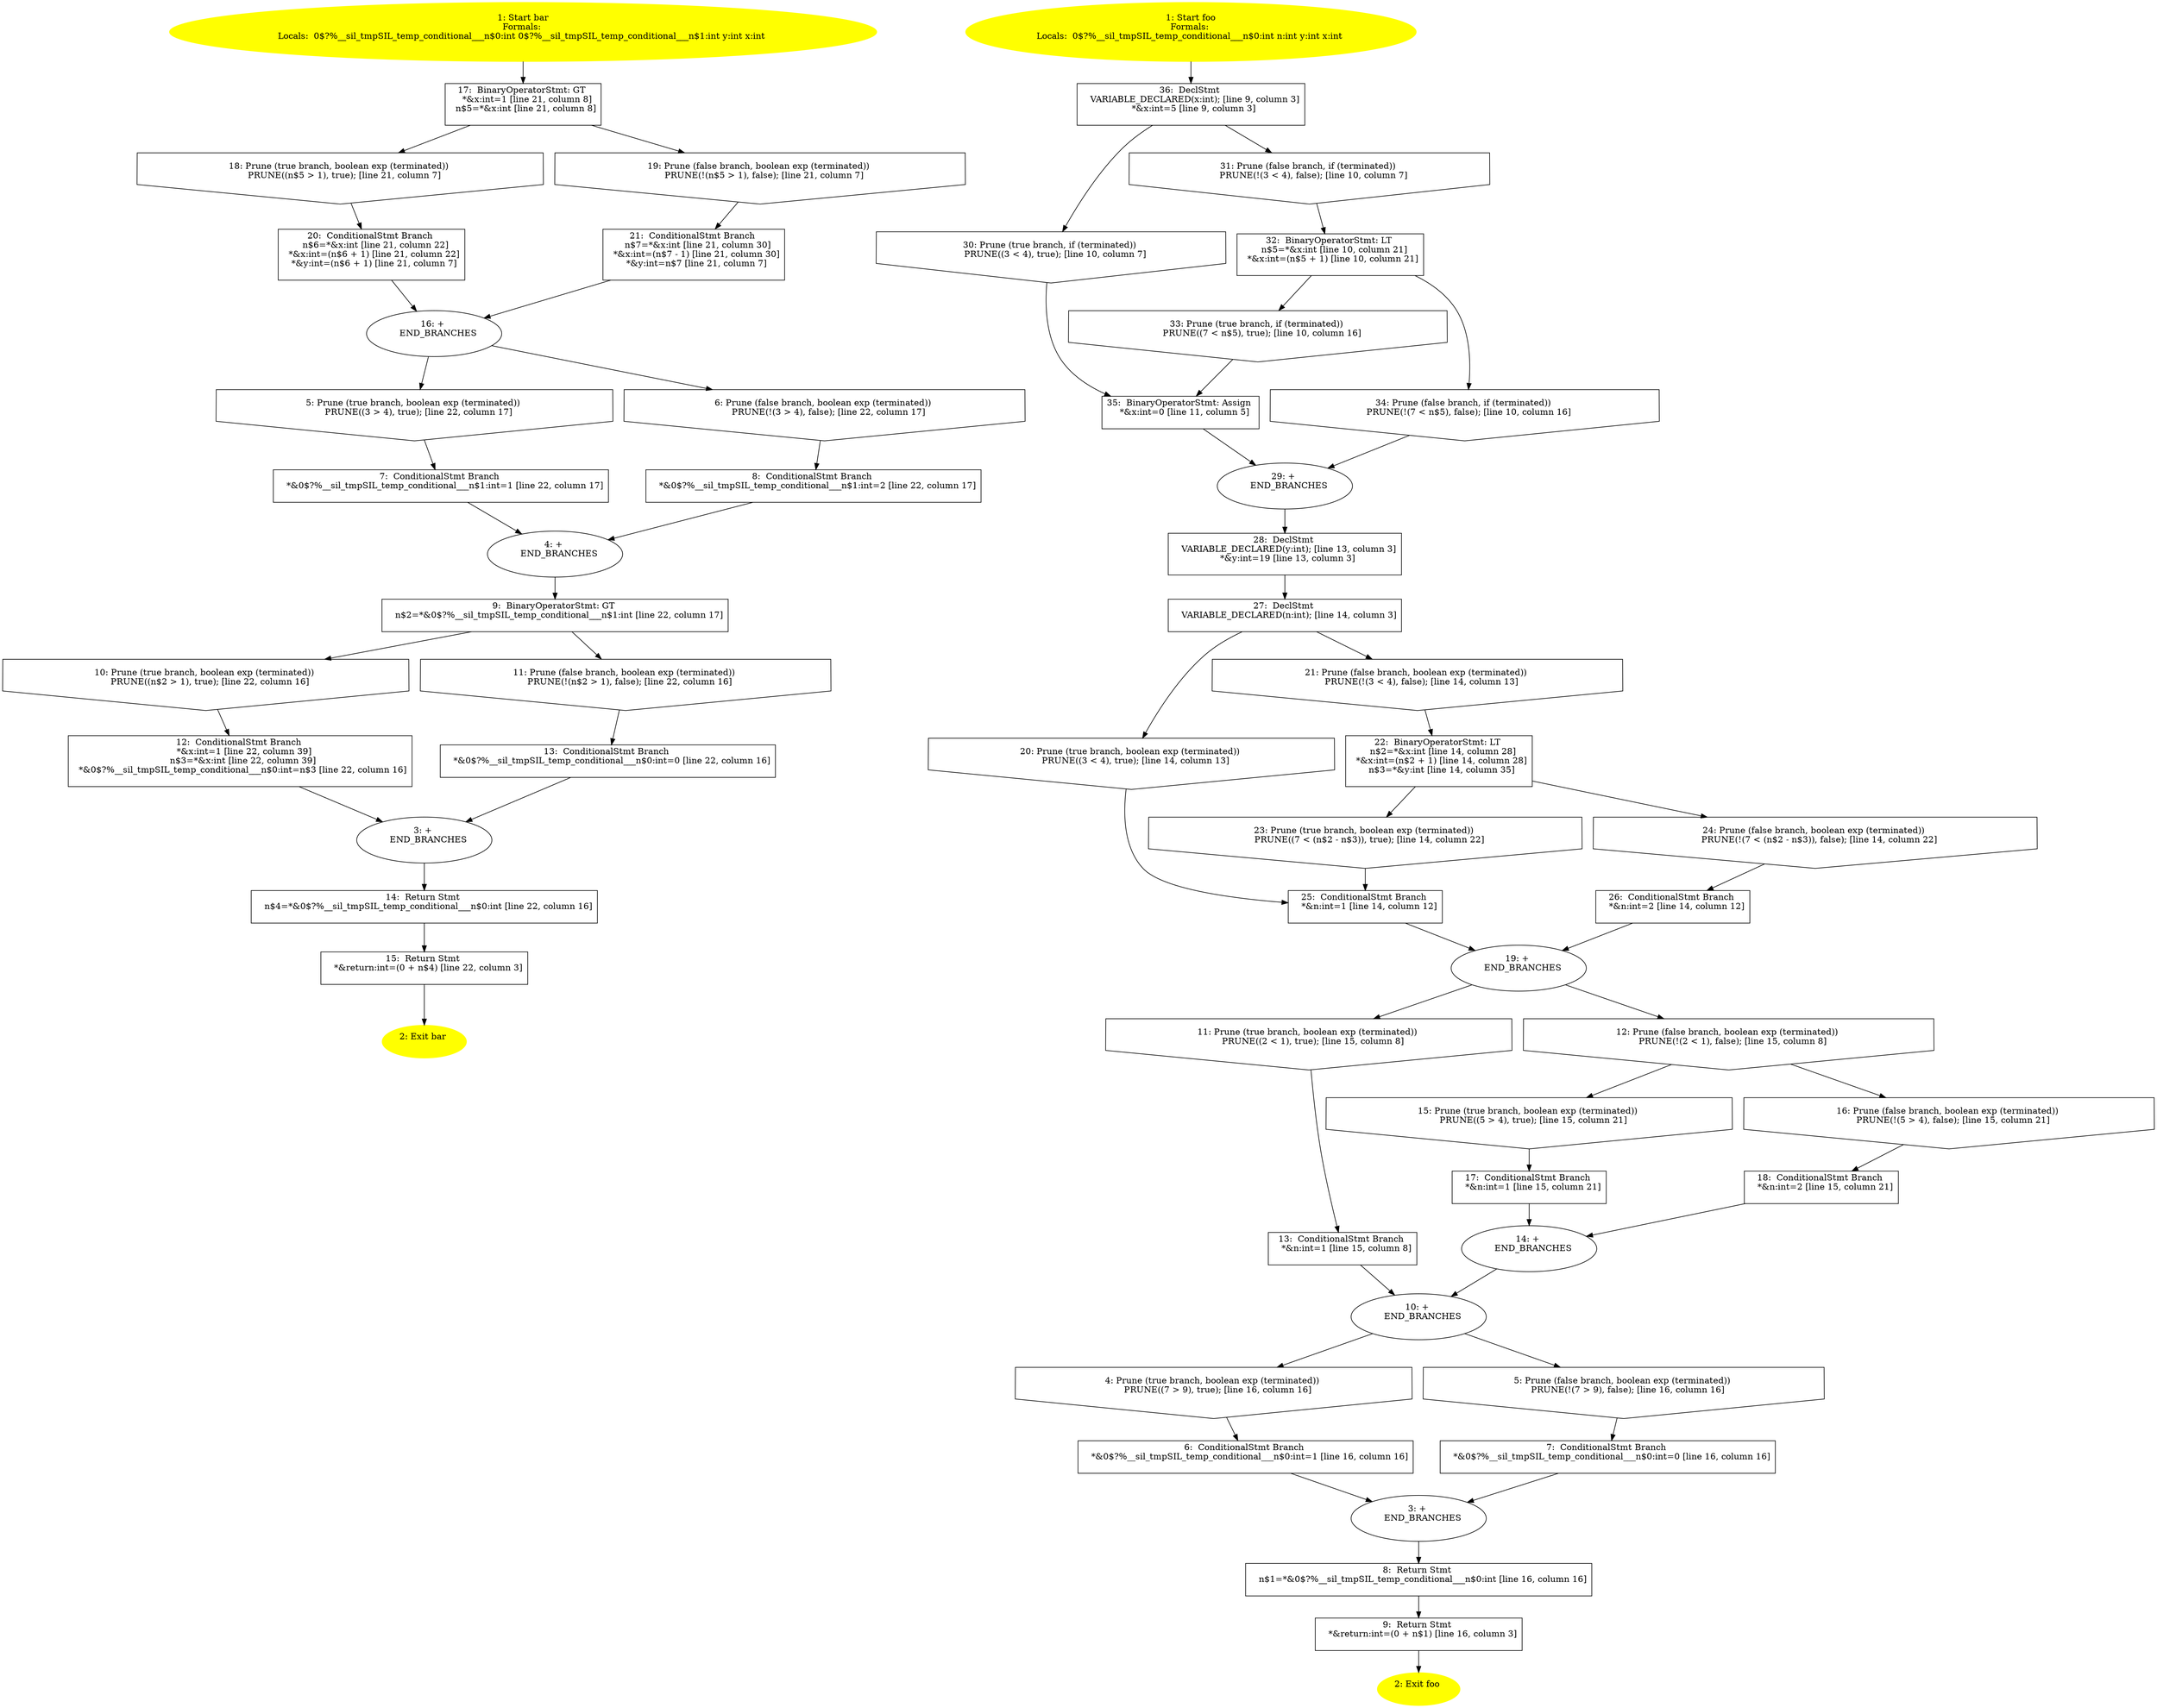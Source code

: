 /* @generated */
digraph cfg {
"bar.37b51d194a7513e4_1" [label="1: Start bar\nFormals: \nLocals:  0$?%__sil_tmpSIL_temp_conditional___n$0:int 0$?%__sil_tmpSIL_temp_conditional___n$1:int y:int x:int \n  " color=yellow style=filled]
	

	 "bar.37b51d194a7513e4_1" -> "bar.37b51d194a7513e4_17" ;
"bar.37b51d194a7513e4_2" [label="2: Exit bar \n  " color=yellow style=filled]
	

"bar.37b51d194a7513e4_3" [label="3: + \n   END_BRANCHES\n " ]
	

	 "bar.37b51d194a7513e4_3" -> "bar.37b51d194a7513e4_14" ;
"bar.37b51d194a7513e4_4" [label="4: + \n   END_BRANCHES\n " ]
	

	 "bar.37b51d194a7513e4_4" -> "bar.37b51d194a7513e4_9" ;
"bar.37b51d194a7513e4_5" [label="5: Prune (true branch, boolean exp (terminated)) \n   PRUNE((3 > 4), true); [line 22, column 17]\n " shape="invhouse"]
	

	 "bar.37b51d194a7513e4_5" -> "bar.37b51d194a7513e4_7" ;
"bar.37b51d194a7513e4_6" [label="6: Prune (false branch, boolean exp (terminated)) \n   PRUNE(!(3 > 4), false); [line 22, column 17]\n " shape="invhouse"]
	

	 "bar.37b51d194a7513e4_6" -> "bar.37b51d194a7513e4_8" ;
"bar.37b51d194a7513e4_7" [label="7:  ConditionalStmt Branch \n   *&0$?%__sil_tmpSIL_temp_conditional___n$1:int=1 [line 22, column 17]\n " shape="box"]
	

	 "bar.37b51d194a7513e4_7" -> "bar.37b51d194a7513e4_4" ;
"bar.37b51d194a7513e4_8" [label="8:  ConditionalStmt Branch \n   *&0$?%__sil_tmpSIL_temp_conditional___n$1:int=2 [line 22, column 17]\n " shape="box"]
	

	 "bar.37b51d194a7513e4_8" -> "bar.37b51d194a7513e4_4" ;
"bar.37b51d194a7513e4_9" [label="9:  BinaryOperatorStmt: GT \n   n$2=*&0$?%__sil_tmpSIL_temp_conditional___n$1:int [line 22, column 17]\n " shape="box"]
	

	 "bar.37b51d194a7513e4_9" -> "bar.37b51d194a7513e4_10" ;
	 "bar.37b51d194a7513e4_9" -> "bar.37b51d194a7513e4_11" ;
"bar.37b51d194a7513e4_10" [label="10: Prune (true branch, boolean exp (terminated)) \n   PRUNE((n$2 > 1), true); [line 22, column 16]\n " shape="invhouse"]
	

	 "bar.37b51d194a7513e4_10" -> "bar.37b51d194a7513e4_12" ;
"bar.37b51d194a7513e4_11" [label="11: Prune (false branch, boolean exp (terminated)) \n   PRUNE(!(n$2 > 1), false); [line 22, column 16]\n " shape="invhouse"]
	

	 "bar.37b51d194a7513e4_11" -> "bar.37b51d194a7513e4_13" ;
"bar.37b51d194a7513e4_12" [label="12:  ConditionalStmt Branch \n   *&x:int=1 [line 22, column 39]\n  n$3=*&x:int [line 22, column 39]\n  *&0$?%__sil_tmpSIL_temp_conditional___n$0:int=n$3 [line 22, column 16]\n " shape="box"]
	

	 "bar.37b51d194a7513e4_12" -> "bar.37b51d194a7513e4_3" ;
"bar.37b51d194a7513e4_13" [label="13:  ConditionalStmt Branch \n   *&0$?%__sil_tmpSIL_temp_conditional___n$0:int=0 [line 22, column 16]\n " shape="box"]
	

	 "bar.37b51d194a7513e4_13" -> "bar.37b51d194a7513e4_3" ;
"bar.37b51d194a7513e4_14" [label="14:  Return Stmt \n   n$4=*&0$?%__sil_tmpSIL_temp_conditional___n$0:int [line 22, column 16]\n " shape="box"]
	

	 "bar.37b51d194a7513e4_14" -> "bar.37b51d194a7513e4_15" ;
"bar.37b51d194a7513e4_15" [label="15:  Return Stmt \n   *&return:int=(0 + n$4) [line 22, column 3]\n " shape="box"]
	

	 "bar.37b51d194a7513e4_15" -> "bar.37b51d194a7513e4_2" ;
"bar.37b51d194a7513e4_16" [label="16: + \n   END_BRANCHES\n " ]
	

	 "bar.37b51d194a7513e4_16" -> "bar.37b51d194a7513e4_5" ;
	 "bar.37b51d194a7513e4_16" -> "bar.37b51d194a7513e4_6" ;
"bar.37b51d194a7513e4_17" [label="17:  BinaryOperatorStmt: GT \n   *&x:int=1 [line 21, column 8]\n  n$5=*&x:int [line 21, column 8]\n " shape="box"]
	

	 "bar.37b51d194a7513e4_17" -> "bar.37b51d194a7513e4_18" ;
	 "bar.37b51d194a7513e4_17" -> "bar.37b51d194a7513e4_19" ;
"bar.37b51d194a7513e4_18" [label="18: Prune (true branch, boolean exp (terminated)) \n   PRUNE((n$5 > 1), true); [line 21, column 7]\n " shape="invhouse"]
	

	 "bar.37b51d194a7513e4_18" -> "bar.37b51d194a7513e4_20" ;
"bar.37b51d194a7513e4_19" [label="19: Prune (false branch, boolean exp (terminated)) \n   PRUNE(!(n$5 > 1), false); [line 21, column 7]\n " shape="invhouse"]
	

	 "bar.37b51d194a7513e4_19" -> "bar.37b51d194a7513e4_21" ;
"bar.37b51d194a7513e4_20" [label="20:  ConditionalStmt Branch \n   n$6=*&x:int [line 21, column 22]\n  *&x:int=(n$6 + 1) [line 21, column 22]\n  *&y:int=(n$6 + 1) [line 21, column 7]\n " shape="box"]
	

	 "bar.37b51d194a7513e4_20" -> "bar.37b51d194a7513e4_16" ;
"bar.37b51d194a7513e4_21" [label="21:  ConditionalStmt Branch \n   n$7=*&x:int [line 21, column 30]\n  *&x:int=(n$7 - 1) [line 21, column 30]\n  *&y:int=n$7 [line 21, column 7]\n " shape="box"]
	

	 "bar.37b51d194a7513e4_21" -> "bar.37b51d194a7513e4_16" ;
"foo.acbd18db4cc2f85c_1" [label="1: Start foo\nFormals: \nLocals:  0$?%__sil_tmpSIL_temp_conditional___n$0:int n:int y:int x:int \n  " color=yellow style=filled]
	

	 "foo.acbd18db4cc2f85c_1" -> "foo.acbd18db4cc2f85c_36" ;
"foo.acbd18db4cc2f85c_2" [label="2: Exit foo \n  " color=yellow style=filled]
	

"foo.acbd18db4cc2f85c_3" [label="3: + \n   END_BRANCHES\n " ]
	

	 "foo.acbd18db4cc2f85c_3" -> "foo.acbd18db4cc2f85c_8" ;
"foo.acbd18db4cc2f85c_4" [label="4: Prune (true branch, boolean exp (terminated)) \n   PRUNE((7 > 9), true); [line 16, column 16]\n " shape="invhouse"]
	

	 "foo.acbd18db4cc2f85c_4" -> "foo.acbd18db4cc2f85c_6" ;
"foo.acbd18db4cc2f85c_5" [label="5: Prune (false branch, boolean exp (terminated)) \n   PRUNE(!(7 > 9), false); [line 16, column 16]\n " shape="invhouse"]
	

	 "foo.acbd18db4cc2f85c_5" -> "foo.acbd18db4cc2f85c_7" ;
"foo.acbd18db4cc2f85c_6" [label="6:  ConditionalStmt Branch \n   *&0$?%__sil_tmpSIL_temp_conditional___n$0:int=1 [line 16, column 16]\n " shape="box"]
	

	 "foo.acbd18db4cc2f85c_6" -> "foo.acbd18db4cc2f85c_3" ;
"foo.acbd18db4cc2f85c_7" [label="7:  ConditionalStmt Branch \n   *&0$?%__sil_tmpSIL_temp_conditional___n$0:int=0 [line 16, column 16]\n " shape="box"]
	

	 "foo.acbd18db4cc2f85c_7" -> "foo.acbd18db4cc2f85c_3" ;
"foo.acbd18db4cc2f85c_8" [label="8:  Return Stmt \n   n$1=*&0$?%__sil_tmpSIL_temp_conditional___n$0:int [line 16, column 16]\n " shape="box"]
	

	 "foo.acbd18db4cc2f85c_8" -> "foo.acbd18db4cc2f85c_9" ;
"foo.acbd18db4cc2f85c_9" [label="9:  Return Stmt \n   *&return:int=(0 + n$1) [line 16, column 3]\n " shape="box"]
	

	 "foo.acbd18db4cc2f85c_9" -> "foo.acbd18db4cc2f85c_2" ;
"foo.acbd18db4cc2f85c_10" [label="10: + \n   END_BRANCHES\n " ]
	

	 "foo.acbd18db4cc2f85c_10" -> "foo.acbd18db4cc2f85c_4" ;
	 "foo.acbd18db4cc2f85c_10" -> "foo.acbd18db4cc2f85c_5" ;
"foo.acbd18db4cc2f85c_11" [label="11: Prune (true branch, boolean exp (terminated)) \n   PRUNE((2 < 1), true); [line 15, column 8]\n " shape="invhouse"]
	

	 "foo.acbd18db4cc2f85c_11" -> "foo.acbd18db4cc2f85c_13" ;
"foo.acbd18db4cc2f85c_12" [label="12: Prune (false branch, boolean exp (terminated)) \n   PRUNE(!(2 < 1), false); [line 15, column 8]\n " shape="invhouse"]
	

	 "foo.acbd18db4cc2f85c_12" -> "foo.acbd18db4cc2f85c_15" ;
	 "foo.acbd18db4cc2f85c_12" -> "foo.acbd18db4cc2f85c_16" ;
"foo.acbd18db4cc2f85c_13" [label="13:  ConditionalStmt Branch \n   *&n:int=1 [line 15, column 8]\n " shape="box"]
	

	 "foo.acbd18db4cc2f85c_13" -> "foo.acbd18db4cc2f85c_10" ;
"foo.acbd18db4cc2f85c_14" [label="14: + \n   END_BRANCHES\n " ]
	

	 "foo.acbd18db4cc2f85c_14" -> "foo.acbd18db4cc2f85c_10" ;
"foo.acbd18db4cc2f85c_15" [label="15: Prune (true branch, boolean exp (terminated)) \n   PRUNE((5 > 4), true); [line 15, column 21]\n " shape="invhouse"]
	

	 "foo.acbd18db4cc2f85c_15" -> "foo.acbd18db4cc2f85c_17" ;
"foo.acbd18db4cc2f85c_16" [label="16: Prune (false branch, boolean exp (terminated)) \n   PRUNE(!(5 > 4), false); [line 15, column 21]\n " shape="invhouse"]
	

	 "foo.acbd18db4cc2f85c_16" -> "foo.acbd18db4cc2f85c_18" ;
"foo.acbd18db4cc2f85c_17" [label="17:  ConditionalStmt Branch \n   *&n:int=1 [line 15, column 21]\n " shape="box"]
	

	 "foo.acbd18db4cc2f85c_17" -> "foo.acbd18db4cc2f85c_14" ;
"foo.acbd18db4cc2f85c_18" [label="18:  ConditionalStmt Branch \n   *&n:int=2 [line 15, column 21]\n " shape="box"]
	

	 "foo.acbd18db4cc2f85c_18" -> "foo.acbd18db4cc2f85c_14" ;
"foo.acbd18db4cc2f85c_19" [label="19: + \n   END_BRANCHES\n " ]
	

	 "foo.acbd18db4cc2f85c_19" -> "foo.acbd18db4cc2f85c_11" ;
	 "foo.acbd18db4cc2f85c_19" -> "foo.acbd18db4cc2f85c_12" ;
"foo.acbd18db4cc2f85c_20" [label="20: Prune (true branch, boolean exp (terminated)) \n   PRUNE((3 < 4), true); [line 14, column 13]\n " shape="invhouse"]
	

	 "foo.acbd18db4cc2f85c_20" -> "foo.acbd18db4cc2f85c_25" ;
"foo.acbd18db4cc2f85c_21" [label="21: Prune (false branch, boolean exp (terminated)) \n   PRUNE(!(3 < 4), false); [line 14, column 13]\n " shape="invhouse"]
	

	 "foo.acbd18db4cc2f85c_21" -> "foo.acbd18db4cc2f85c_22" ;
"foo.acbd18db4cc2f85c_22" [label="22:  BinaryOperatorStmt: LT \n   n$2=*&x:int [line 14, column 28]\n  *&x:int=(n$2 + 1) [line 14, column 28]\n  n$3=*&y:int [line 14, column 35]\n " shape="box"]
	

	 "foo.acbd18db4cc2f85c_22" -> "foo.acbd18db4cc2f85c_23" ;
	 "foo.acbd18db4cc2f85c_22" -> "foo.acbd18db4cc2f85c_24" ;
"foo.acbd18db4cc2f85c_23" [label="23: Prune (true branch, boolean exp (terminated)) \n   PRUNE((7 < (n$2 - n$3)), true); [line 14, column 22]\n " shape="invhouse"]
	

	 "foo.acbd18db4cc2f85c_23" -> "foo.acbd18db4cc2f85c_25" ;
"foo.acbd18db4cc2f85c_24" [label="24: Prune (false branch, boolean exp (terminated)) \n   PRUNE(!(7 < (n$2 - n$3)), false); [line 14, column 22]\n " shape="invhouse"]
	

	 "foo.acbd18db4cc2f85c_24" -> "foo.acbd18db4cc2f85c_26" ;
"foo.acbd18db4cc2f85c_25" [label="25:  ConditionalStmt Branch \n   *&n:int=1 [line 14, column 12]\n " shape="box"]
	

	 "foo.acbd18db4cc2f85c_25" -> "foo.acbd18db4cc2f85c_19" ;
"foo.acbd18db4cc2f85c_26" [label="26:  ConditionalStmt Branch \n   *&n:int=2 [line 14, column 12]\n " shape="box"]
	

	 "foo.acbd18db4cc2f85c_26" -> "foo.acbd18db4cc2f85c_19" ;
"foo.acbd18db4cc2f85c_27" [label="27:  DeclStmt \n   VARIABLE_DECLARED(n:int); [line 14, column 3]\n " shape="box"]
	

	 "foo.acbd18db4cc2f85c_27" -> "foo.acbd18db4cc2f85c_20" ;
	 "foo.acbd18db4cc2f85c_27" -> "foo.acbd18db4cc2f85c_21" ;
"foo.acbd18db4cc2f85c_28" [label="28:  DeclStmt \n   VARIABLE_DECLARED(y:int); [line 13, column 3]\n  *&y:int=19 [line 13, column 3]\n " shape="box"]
	

	 "foo.acbd18db4cc2f85c_28" -> "foo.acbd18db4cc2f85c_27" ;
"foo.acbd18db4cc2f85c_29" [label="29: + \n   END_BRANCHES\n " ]
	

	 "foo.acbd18db4cc2f85c_29" -> "foo.acbd18db4cc2f85c_28" ;
"foo.acbd18db4cc2f85c_30" [label="30: Prune (true branch, if (terminated)) \n   PRUNE((3 < 4), true); [line 10, column 7]\n " shape="invhouse"]
	

	 "foo.acbd18db4cc2f85c_30" -> "foo.acbd18db4cc2f85c_35" ;
"foo.acbd18db4cc2f85c_31" [label="31: Prune (false branch, if (terminated)) \n   PRUNE(!(3 < 4), false); [line 10, column 7]\n " shape="invhouse"]
	

	 "foo.acbd18db4cc2f85c_31" -> "foo.acbd18db4cc2f85c_32" ;
"foo.acbd18db4cc2f85c_32" [label="32:  BinaryOperatorStmt: LT \n   n$5=*&x:int [line 10, column 21]\n  *&x:int=(n$5 + 1) [line 10, column 21]\n " shape="box"]
	

	 "foo.acbd18db4cc2f85c_32" -> "foo.acbd18db4cc2f85c_33" ;
	 "foo.acbd18db4cc2f85c_32" -> "foo.acbd18db4cc2f85c_34" ;
"foo.acbd18db4cc2f85c_33" [label="33: Prune (true branch, if (terminated)) \n   PRUNE((7 < n$5), true); [line 10, column 16]\n " shape="invhouse"]
	

	 "foo.acbd18db4cc2f85c_33" -> "foo.acbd18db4cc2f85c_35" ;
"foo.acbd18db4cc2f85c_34" [label="34: Prune (false branch, if (terminated)) \n   PRUNE(!(7 < n$5), false); [line 10, column 16]\n " shape="invhouse"]
	

	 "foo.acbd18db4cc2f85c_34" -> "foo.acbd18db4cc2f85c_29" ;
"foo.acbd18db4cc2f85c_35" [label="35:  BinaryOperatorStmt: Assign \n   *&x:int=0 [line 11, column 5]\n " shape="box"]
	

	 "foo.acbd18db4cc2f85c_35" -> "foo.acbd18db4cc2f85c_29" ;
"foo.acbd18db4cc2f85c_36" [label="36:  DeclStmt \n   VARIABLE_DECLARED(x:int); [line 9, column 3]\n  *&x:int=5 [line 9, column 3]\n " shape="box"]
	

	 "foo.acbd18db4cc2f85c_36" -> "foo.acbd18db4cc2f85c_30" ;
	 "foo.acbd18db4cc2f85c_36" -> "foo.acbd18db4cc2f85c_31" ;
}
